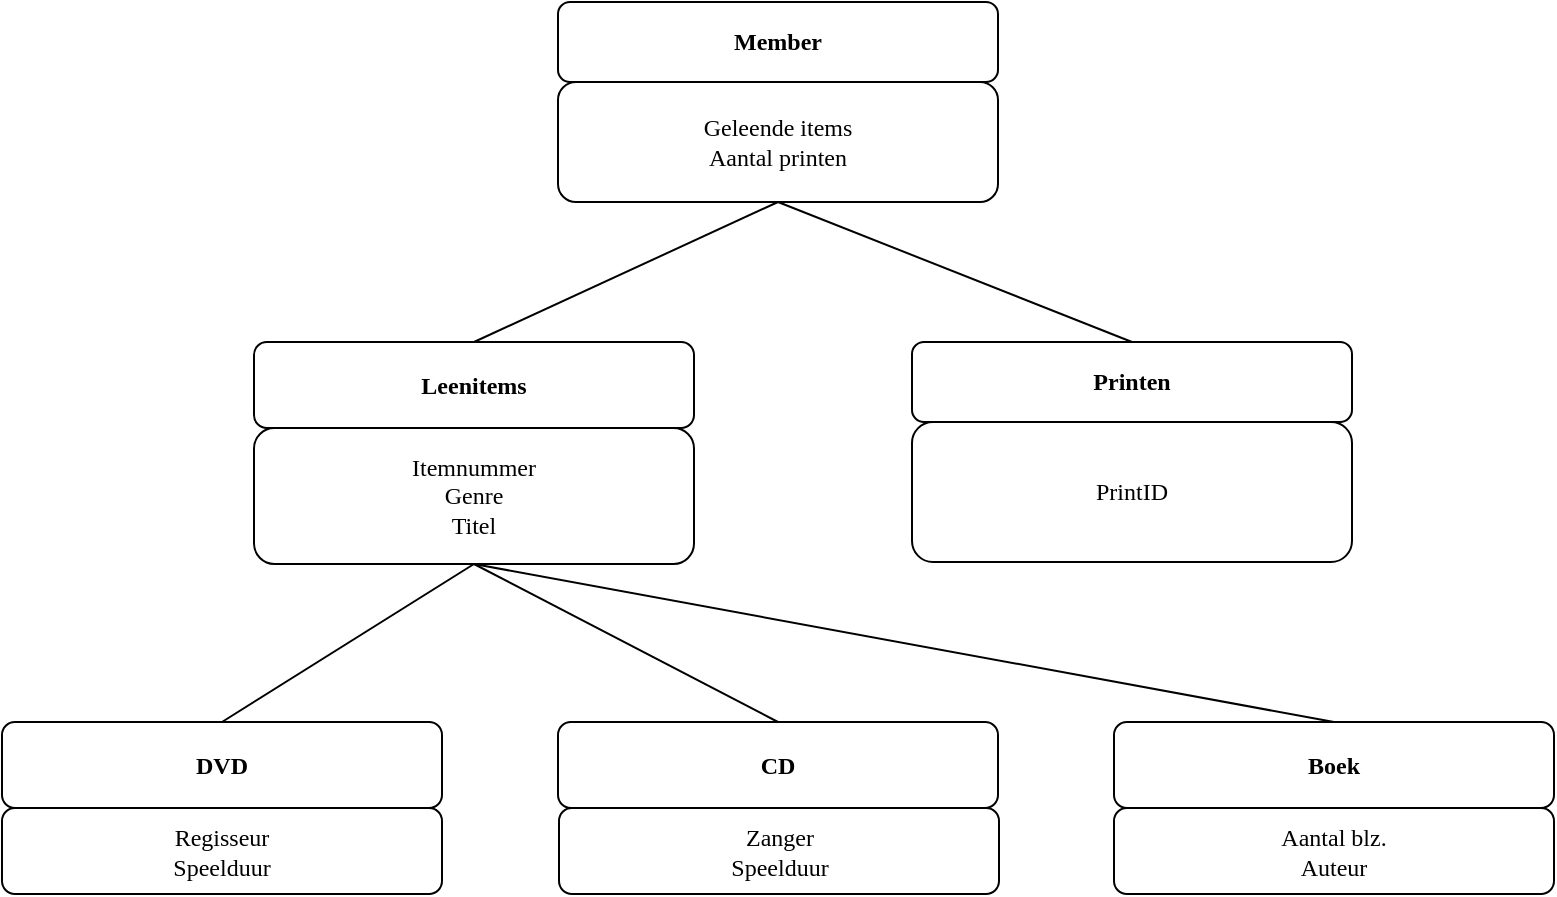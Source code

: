 <mxfile pages="1" version="11.2.5" type="github"><diagram id="KepwKZ3Uk1lFH30jsUto" name="Page-1"><mxGraphModel dx="868" dy="435" grid="0" gridSize="10" guides="1" tooltips="1" connect="1" arrows="1" fold="1" page="0" pageScale="1" pageWidth="827" pageHeight="1169" math="0" shadow="0"><root><mxCell id="0"/><mxCell id="1" parent="0"/><mxCell id="lKjcq-s7vyCcLTdYx980-1" value="&lt;span style=&quot;white-space: normal&quot;&gt;Itemnummer&lt;br&gt;Genre&lt;br&gt;Titel&lt;br&gt;&lt;/span&gt;" style="rounded=1;whiteSpace=wrap;html=1;fontFamily=Tahoma;" vertex="1" parent="1"><mxGeometry x="151" y="383" width="220" height="68" as="geometry"/></mxCell><mxCell id="lKjcq-s7vyCcLTdYx980-2" value="&lt;b&gt;Printen&lt;/b&gt;" style="rounded=1;whiteSpace=wrap;html=1;fontFamily=Tahoma;" vertex="1" parent="1"><mxGeometry x="480" y="340" width="220" height="40" as="geometry"/></mxCell><mxCell id="lKjcq-s7vyCcLTdYx980-3" value="&lt;b&gt;Member&lt;/b&gt;" style="rounded=1;whiteSpace=wrap;html=1;fontFamily=Tahoma;" vertex="1" parent="1"><mxGeometry x="303" y="170" width="220" height="40" as="geometry"/></mxCell><mxCell id="lKjcq-s7vyCcLTdYx980-4" value="&lt;b&gt;CD&lt;/b&gt;" style="rounded=1;whiteSpace=wrap;html=1;fontFamily=Tahoma;" vertex="1" parent="1"><mxGeometry x="303" y="530" width="220" height="43" as="geometry"/></mxCell><mxCell id="lKjcq-s7vyCcLTdYx980-5" value="&lt;b&gt;DVD&lt;/b&gt;" style="rounded=1;whiteSpace=wrap;html=1;fontFamily=Tahoma;" vertex="1" parent="1"><mxGeometry x="25" y="530" width="220" height="43" as="geometry"/></mxCell><mxCell id="lKjcq-s7vyCcLTdYx980-6" value="&lt;b&gt;Boek&lt;/b&gt;" style="rounded=1;whiteSpace=wrap;html=1;fontFamily=Tahoma;" vertex="1" parent="1"><mxGeometry x="581" y="530" width="220" height="43" as="geometry"/></mxCell><mxCell id="lKjcq-s7vyCcLTdYx980-8" value="" style="endArrow=none;html=1;entryX=0.5;entryY=0;entryDx=0;entryDy=0;exitX=0.5;exitY=1;exitDx=0;exitDy=0;fontFamily=Tahoma;" edge="1" parent="1" source="lKjcq-s7vyCcLTdYx980-1" target="lKjcq-s7vyCcLTdYx980-5"><mxGeometry width="50" height="50" relative="1" as="geometry"><mxPoint x="102.5" y="592" as="sourcePoint"/><mxPoint x="419.5" y="596" as="targetPoint"/><Array as="points"/></mxGeometry></mxCell><mxCell id="lKjcq-s7vyCcLTdYx980-9" value="" style="endArrow=none;html=1;entryX=0.5;entryY=0;entryDx=0;entryDy=0;exitX=0.5;exitY=1;exitDx=0;exitDy=0;fontFamily=Tahoma;" edge="1" parent="1" source="lKjcq-s7vyCcLTdYx980-1" target="lKjcq-s7vyCcLTdYx980-4"><mxGeometry width="50" height="50" relative="1" as="geometry"><mxPoint x="413.238" y="478.5" as="sourcePoint"/><mxPoint x="323" y="721.5" as="targetPoint"/><Array as="points"/></mxGeometry></mxCell><mxCell id="lKjcq-s7vyCcLTdYx980-10" value="" style="endArrow=none;html=1;entryX=0.5;entryY=0;entryDx=0;entryDy=0;exitX=0.5;exitY=1;exitDx=0;exitDy=0;fontFamily=Tahoma;fontStyle=1" edge="1" parent="1" source="lKjcq-s7vyCcLTdYx980-1" target="lKjcq-s7vyCcLTdYx980-6"><mxGeometry width="50" height="50" relative="1" as="geometry"><mxPoint x="581.238" y="498.5" as="sourcePoint"/><mxPoint x="491" y="741.5" as="targetPoint"/><Array as="points"/></mxGeometry></mxCell><mxCell id="lKjcq-s7vyCcLTdYx980-11" value="" style="endArrow=none;html=1;exitX=0.5;exitY=1;exitDx=0;exitDy=0;fontFamily=Tahoma;entryX=0.5;entryY=0;entryDx=0;entryDy=0;" edge="1" parent="1" source="lKjcq-s7vyCcLTdYx980-22" target="lKjcq-s7vyCcLTdYx980-2"><mxGeometry width="50" height="50" relative="1" as="geometry"><mxPoint x="467" y="350" as="sourcePoint"/><mxPoint x="695" y="366" as="targetPoint"/><Array as="points"/></mxGeometry></mxCell><mxCell id="lKjcq-s7vyCcLTdYx980-12" value="" style="endArrow=none;html=1;exitX=0.5;exitY=1;exitDx=0;exitDy=0;fontFamily=Tahoma;entryX=0.5;entryY=0;entryDx=0;entryDy=0;" edge="1" parent="1" source="lKjcq-s7vyCcLTdYx980-22" target="lKjcq-s7vyCcLTdYx980-20"><mxGeometry width="50" height="50" relative="1" as="geometry"><mxPoint x="392" y="360" as="sourcePoint"/><mxPoint x="190" y="386" as="targetPoint"/><Array as="points"/></mxGeometry></mxCell><mxCell id="lKjcq-s7vyCcLTdYx980-14" value="Regisseur&lt;br&gt;Speelduur" style="rounded=1;whiteSpace=wrap;html=1;fontFamily=Tahoma;" vertex="1" parent="1"><mxGeometry x="25" y="573" width="220" height="43" as="geometry"/></mxCell><mxCell id="lKjcq-s7vyCcLTdYx980-15" value="Zanger&lt;br&gt;Speelduur" style="rounded=1;whiteSpace=wrap;html=1;fontFamily=Tahoma;" vertex="1" parent="1"><mxGeometry x="303.5" y="573" width="220" height="43" as="geometry"/></mxCell><mxCell id="lKjcq-s7vyCcLTdYx980-16" value="Aantal blz.&lt;br&gt;Auteur" style="rounded=1;whiteSpace=wrap;html=1;fontFamily=Tahoma;" vertex="1" parent="1"><mxGeometry x="581" y="573" width="220" height="43" as="geometry"/></mxCell><mxCell id="lKjcq-s7vyCcLTdYx980-20" value="&lt;b style=&quot;white-space: normal&quot;&gt;Leenitems&lt;/b&gt;" style="rounded=1;whiteSpace=wrap;html=1;fontFamily=Tahoma;" vertex="1" parent="1"><mxGeometry x="151" y="340" width="220" height="43" as="geometry"/></mxCell><mxCell id="lKjcq-s7vyCcLTdYx980-21" value="PrintID&lt;br&gt;" style="rounded=1;whiteSpace=wrap;html=1;fontFamily=Tahoma;" vertex="1" parent="1"><mxGeometry x="480" y="380" width="220" height="70" as="geometry"/></mxCell><mxCell id="lKjcq-s7vyCcLTdYx980-22" value="Geleende items&lt;br&gt;Aantal printen" style="rounded=1;whiteSpace=wrap;html=1;fontFamily=Tahoma;" vertex="1" parent="1"><mxGeometry x="303" y="210" width="220" height="60" as="geometry"/></mxCell></root></mxGraphModel></diagram></mxfile>